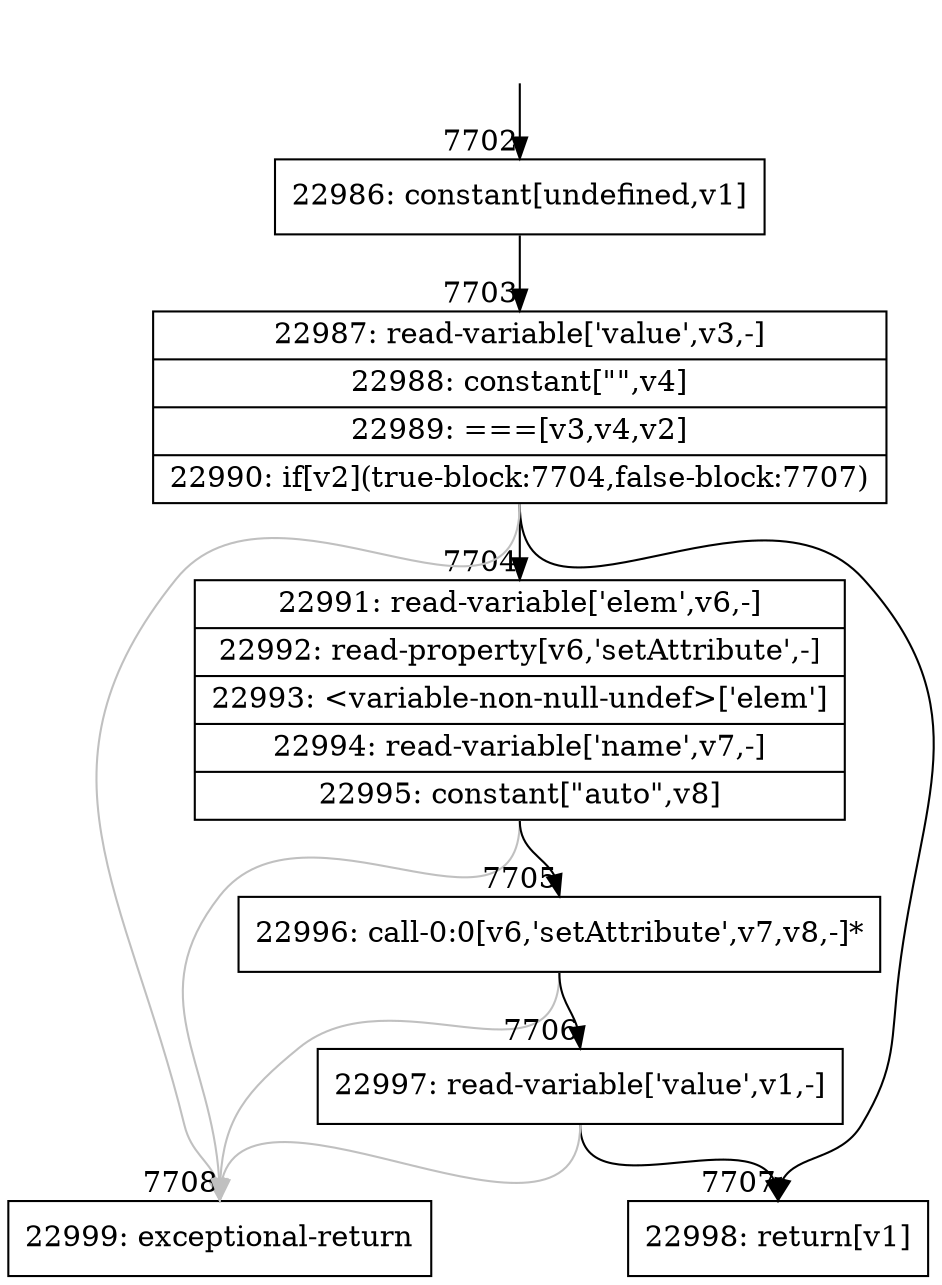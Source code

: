 digraph {
rankdir="TD"
BB_entry475[shape=none,label=""];
BB_entry475 -> BB7702 [tailport=s, headport=n, headlabel="    7702"]
BB7702 [shape=record label="{22986: constant[undefined,v1]}" ] 
BB7702 -> BB7703 [tailport=s, headport=n, headlabel="      7703"]
BB7703 [shape=record label="{22987: read-variable['value',v3,-]|22988: constant[\"\",v4]|22989: ===[v3,v4,v2]|22990: if[v2](true-block:7704,false-block:7707)}" ] 
BB7703 -> BB7704 [tailport=s, headport=n, headlabel="      7704"]
BB7703 -> BB7707 [tailport=s, headport=n, headlabel="      7707"]
BB7703 -> BB7708 [tailport=s, headport=n, color=gray, headlabel="      7708"]
BB7704 [shape=record label="{22991: read-variable['elem',v6,-]|22992: read-property[v6,'setAttribute',-]|22993: \<variable-non-null-undef\>['elem']|22994: read-variable['name',v7,-]|22995: constant[\"auto\",v8]}" ] 
BB7704 -> BB7705 [tailport=s, headport=n, headlabel="      7705"]
BB7704 -> BB7708 [tailport=s, headport=n, color=gray]
BB7705 [shape=record label="{22996: call-0:0[v6,'setAttribute',v7,v8,-]*}" ] 
BB7705 -> BB7706 [tailport=s, headport=n, headlabel="      7706"]
BB7705 -> BB7708 [tailport=s, headport=n, color=gray]
BB7706 [shape=record label="{22997: read-variable['value',v1,-]}" ] 
BB7706 -> BB7707 [tailport=s, headport=n]
BB7706 -> BB7708 [tailport=s, headport=n, color=gray]
BB7707 [shape=record label="{22998: return[v1]}" ] 
BB7708 [shape=record label="{22999: exceptional-return}" ] 
}
